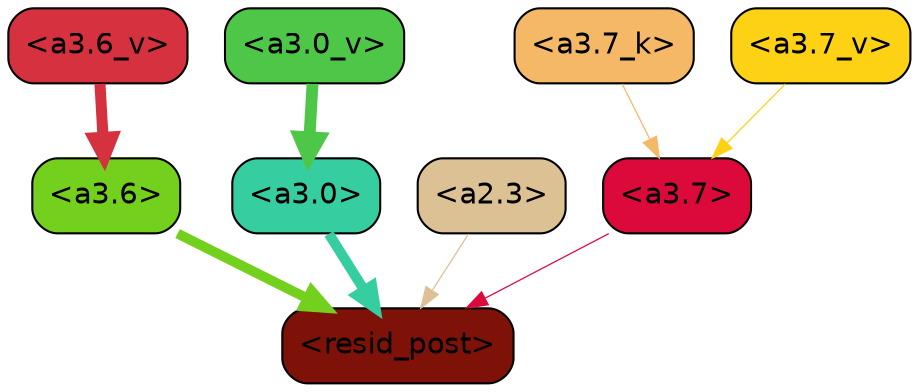 strict digraph "" {
	graph [bgcolor=transparent,
		layout=dot,
		overlap=false,
		splines=true
	];
	"<a3.7>"	[color=black,
		fillcolor="#dc0a3b",
		fontname=Helvetica,
		shape=box,
		style="filled, rounded"];
	"<resid_post>"	[color=black,
		fillcolor="#7e1108",
		fontname=Helvetica,
		shape=box,
		style="filled, rounded"];
	"<a3.7>" -> "<resid_post>"	[color="#dc0a3b",
		penwidth=0.6];
	"<a3.6>"	[color=black,
		fillcolor="#73d01c",
		fontname=Helvetica,
		shape=box,
		style="filled, rounded"];
	"<a3.6>" -> "<resid_post>"	[color="#73d01c",
		penwidth=4.7534414529800415];
	"<a3.0>"	[color=black,
		fillcolor="#36cda1",
		fontname=Helvetica,
		shape=box,
		style="filled, rounded"];
	"<a3.0>" -> "<resid_post>"	[color="#36cda1",
		penwidth=4.898576855659485];
	"<a2.3>"	[color=black,
		fillcolor="#dbc193",
		fontname=Helvetica,
		shape=box,
		style="filled, rounded"];
	"<a2.3>" -> "<resid_post>"	[color="#dbc193",
		penwidth=0.6];
	"<a3.7_k>"	[color=black,
		fillcolor="#f5b866",
		fontname=Helvetica,
		shape=box,
		style="filled, rounded"];
	"<a3.7_k>" -> "<a3.7>"	[color="#f5b866",
		penwidth=0.6];
	"<a3.7_v>"	[color=black,
		fillcolor="#fdd114",
		fontname=Helvetica,
		shape=box,
		style="filled, rounded"];
	"<a3.7_v>" -> "<a3.7>"	[color="#fdd114",
		penwidth=0.6];
	"<a3.6_v>"	[color=black,
		fillcolor="#d5313f",
		fontname=Helvetica,
		shape=box,
		style="filled, rounded"];
	"<a3.6_v>" -> "<a3.6>"	[color="#d5313f",
		penwidth=5.297133803367615];
	"<a3.0_v>"	[color=black,
		fillcolor="#4ec648",
		fontname=Helvetica,
		shape=box,
		style="filled, rounded"];
	"<a3.0_v>" -> "<a3.0>"	[color="#4ec648",
		penwidth=5.680712580680847];
}
